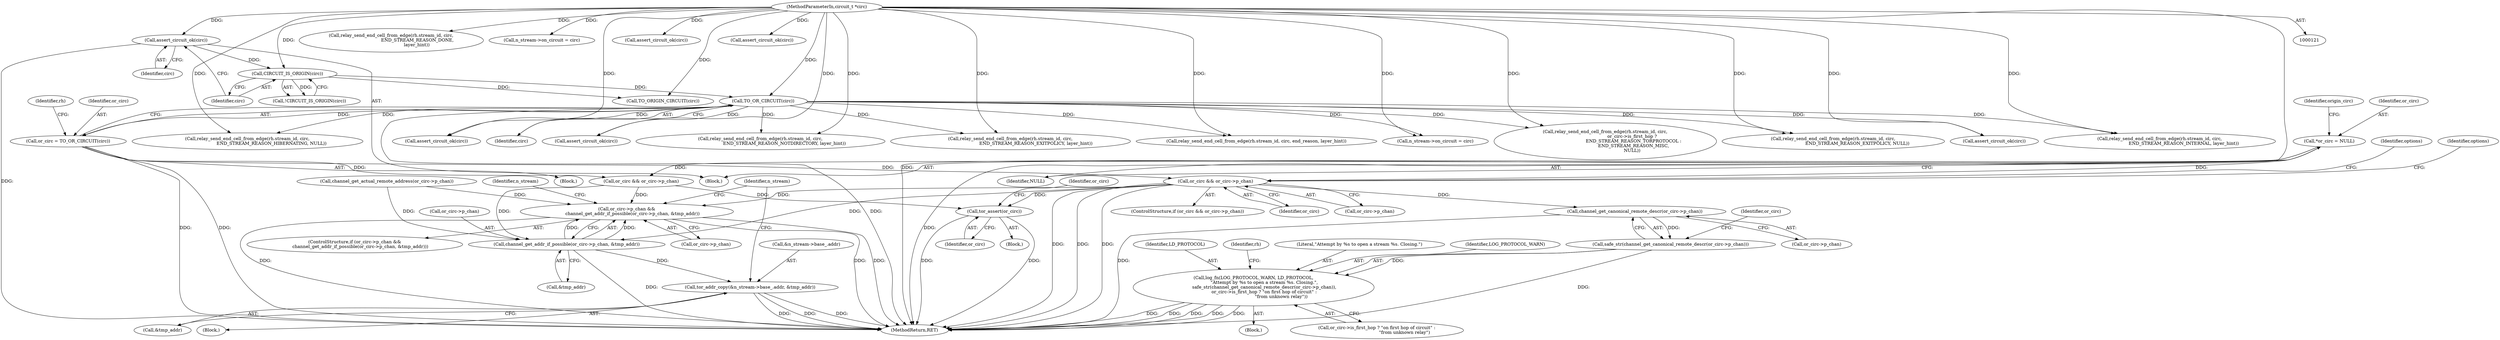 digraph "0_tor_79b59a2dfcb68897ee89d98587d09e55f07e68d7@pointer" {
"1000280" [label="(Call,or_circ && or_circ->p_chan)"];
"1000136" [label="(Call,*or_circ = NULL)"];
"1000164" [label="(Call,or_circ = TO_OR_CIRCUIT(circ))"];
"1000166" [label="(Call,TO_OR_CIRCUIT(circ))"];
"1000161" [label="(Call,CIRCUIT_IS_ORIGIN(circ))"];
"1000157" [label="(Call,assert_circuit_ok(circ))"];
"1000123" [label="(MethodParameterIn,circuit_t *circ)"];
"1000312" [label="(Call,channel_get_canonical_remote_descr(or_circ->p_chan))"];
"1000311" [label="(Call,safe_str(channel_get_canonical_remote_descr(or_circ->p_chan)))"];
"1000307" [label="(Call,log_fn(LOG_PROTOCOL_WARN, LD_PROTOCOL,\n               \"Attempt by %s to open a stream %s. Closing.\",\n               safe_str(channel_get_canonical_remote_descr(or_circ->p_chan)),\n               or_circ->is_first_hop ? \"on first hop of circuit\" :\n                                       \"from unknown relay\"))"];
"1000660" [label="(Call,tor_assert(or_circ))"];
"1000663" [label="(Call,or_circ->p_chan &&\n        channel_get_addr_if_possible(or_circ->p_chan, &tmp_addr))"];
"1000667" [label="(Call,channel_get_addr_if_possible(or_circ->p_chan, &tmp_addr))"];
"1000674" [label="(Call,tor_addr_copy(&n_stream->base_.addr, &tmp_addr))"];
"1000674" [label="(Call,tor_addr_copy(&n_stream->base_.addr, &tmp_addr))"];
"1000665" [label="(Identifier,or_circ)"];
"1000547" [label="(Call,relay_send_end_cell_from_edge(rh.stream_id, circ,\n                                     END_STREAM_REASON_DONE,\n                                    layer_hint))"];
"1000590" [label="(Call,n_stream->on_circuit = circ)"];
"1000635" [label="(Call,relay_send_end_cell_from_edge(rh.stream_id, circ,\n                                  END_STREAM_REASON_HIBERNATING, NULL))"];
"1000600" [label="(Call,assert_circuit_ok(circ))"];
"1000694" [label="(Call,assert_circuit_ok(circ))"];
"1000660" [label="(Call,tor_assert(or_circ))"];
"1000667" [label="(Call,channel_get_addr_if_possible(or_circ->p_chan, &tmp_addr))"];
"1000569" [label="(Call,assert_circuit_ok(circ))"];
"1000307" [label="(Call,log_fn(LOG_PROTOCOL_WARN, LD_PROTOCOL,\n               \"Attempt by %s to open a stream %s. Closing.\",\n               safe_str(channel_get_canonical_remote_descr(or_circ->p_chan)),\n               or_circ->is_first_hop ? \"on first hop of circuit\" :\n                                       \"from unknown relay\"))"];
"1000309" [label="(Identifier,LD_PROTOCOL)"];
"1000324" [label="(Identifier,rh)"];
"1000668" [label="(Call,or_circ->p_chan)"];
"1000526" [label="(Call,assert_circuit_ok(circ))"];
"1000357" [label="(Call,relay_send_end_cell_from_edge(rh.stream_id, circ,\n                                  END_STREAM_REASON_NOTDIRECTORY, layer_hint))"];
"1000681" [label="(Call,&tmp_addr)"];
"1000163" [label="(Block,)"];
"1000311" [label="(Call,safe_str(channel_get_canonical_remote_descr(or_circ->p_chan)))"];
"1000678" [label="(Identifier,n_stream)"];
"1000124" [label="(Block,)"];
"1000673" [label="(Block,)"];
"1000367" [label="(Call,or_circ && or_circ->p_chan)"];
"1000426" [label="(Call,relay_send_end_cell_from_edge(rh.stream_id, circ,\n                                    END_STREAM_REASON_EXITPOLICY, layer_hint))"];
"1000164" [label="(Call,or_circ = TO_OR_CIRCUIT(circ))"];
"1000718" [label="(MethodReturn,RET)"];
"1000254" [label="(Call,relay_send_end_cell_from_edge(rh.stream_id, circ, end_reason, layer_hint))"];
"1000661" [label="(Identifier,or_circ)"];
"1000647" [label="(Call,n_stream->on_circuit = circ)"];
"1000167" [label="(Identifier,circ)"];
"1000280" [label="(Call,or_circ && or_circ->p_chan)"];
"1000316" [label="(Call,or_circ->is_first_hop ? \"on first hop of circuit\" :\n                                       \"from unknown relay\")"];
"1000662" [label="(ControlStructure,if (or_circ->p_chan &&\n        channel_get_addr_if_possible(or_circ->p_chan, &tmp_addr)))"];
"1000136" [label="(Call,*or_circ = NULL)"];
"1000312" [label="(Call,channel_get_canonical_remote_descr(or_circ->p_chan))"];
"1000409" [label="(Identifier,options)"];
"1000123" [label="(MethodParameterIn,circuit_t *circ)"];
"1000663" [label="(Call,or_circ->p_chan &&\n        channel_get_addr_if_possible(or_circ->p_chan, &tmp_addr))"];
"1000279" [label="(ControlStructure,if (or_circ && or_circ->p_chan))"];
"1000322" [label="(Call,relay_send_end_cell_from_edge(rh.stream_id, circ,\n                                      or_circ->is_first_hop ?\n                                        END_STREAM_REASON_TORPROTOCOL :\n                                        END_STREAM_REASON_MISC,\n                                      NULL))"];
"1000658" [label="(Block,)"];
"1000137" [label="(Identifier,or_circ)"];
"1000160" [label="(Call,!CIRCUIT_IS_ORIGIN(circ))"];
"1000217" [label="(Call,relay_send_end_cell_from_edge(rh.stream_id, circ,\n                                  END_STREAM_REASON_EXITPOLICY, NULL))"];
"1000189" [label="(Identifier,rh)"];
"1000713" [label="(Call,assert_circuit_ok(circ))"];
"1000313" [label="(Call,or_circ->p_chan)"];
"1000161" [label="(Call,CIRCUIT_IS_ORIGIN(circ))"];
"1000158" [label="(Identifier,circ)"];
"1000375" [label="(Call,channel_get_actual_remote_address(or_circ->p_chan))"];
"1000290" [label="(Identifier,options)"];
"1000310" [label="(Literal,\"Attempt by %s to open a stream %s. Closing.\")"];
"1000141" [label="(Identifier,origin_circ)"];
"1000162" [label="(Identifier,circ)"];
"1000306" [label="(Block,)"];
"1000166" [label="(Call,TO_OR_CIRCUIT(circ))"];
"1000397" [label="(Call,relay_send_end_cell_from_edge(rh.stream_id, circ,\n                                  END_STREAM_REASON_INTERNAL, layer_hint))"];
"1000138" [label="(Identifier,NULL)"];
"1000308" [label="(Identifier,LOG_PROTOCOL_WARN)"];
"1000178" [label="(Call,TO_ORIGIN_CIRCUIT(circ))"];
"1000281" [label="(Identifier,or_circ)"];
"1000165" [label="(Identifier,or_circ)"];
"1000318" [label="(Identifier,or_circ)"];
"1000671" [label="(Call,&tmp_addr)"];
"1000675" [label="(Call,&n_stream->base_.addr)"];
"1000685" [label="(Identifier,n_stream)"];
"1000157" [label="(Call,assert_circuit_ok(circ))"];
"1000282" [label="(Call,or_circ->p_chan)"];
"1000664" [label="(Call,or_circ->p_chan)"];
"1000280" -> "1000279"  [label="AST: "];
"1000280" -> "1000281"  [label="CFG: "];
"1000280" -> "1000282"  [label="CFG: "];
"1000281" -> "1000280"  [label="AST: "];
"1000282" -> "1000280"  [label="AST: "];
"1000290" -> "1000280"  [label="CFG: "];
"1000409" -> "1000280"  [label="CFG: "];
"1000280" -> "1000718"  [label="DDG: "];
"1000280" -> "1000718"  [label="DDG: "];
"1000280" -> "1000718"  [label="DDG: "];
"1000136" -> "1000280"  [label="DDG: "];
"1000164" -> "1000280"  [label="DDG: "];
"1000280" -> "1000312"  [label="DDG: "];
"1000280" -> "1000660"  [label="DDG: "];
"1000280" -> "1000663"  [label="DDG: "];
"1000280" -> "1000667"  [label="DDG: "];
"1000136" -> "1000124"  [label="AST: "];
"1000136" -> "1000138"  [label="CFG: "];
"1000137" -> "1000136"  [label="AST: "];
"1000138" -> "1000136"  [label="AST: "];
"1000141" -> "1000136"  [label="CFG: "];
"1000136" -> "1000718"  [label="DDG: "];
"1000136" -> "1000367"  [label="DDG: "];
"1000164" -> "1000163"  [label="AST: "];
"1000164" -> "1000166"  [label="CFG: "];
"1000165" -> "1000164"  [label="AST: "];
"1000166" -> "1000164"  [label="AST: "];
"1000189" -> "1000164"  [label="CFG: "];
"1000164" -> "1000718"  [label="DDG: "];
"1000164" -> "1000718"  [label="DDG: "];
"1000166" -> "1000164"  [label="DDG: "];
"1000164" -> "1000367"  [label="DDG: "];
"1000166" -> "1000167"  [label="CFG: "];
"1000167" -> "1000166"  [label="AST: "];
"1000166" -> "1000718"  [label="DDG: "];
"1000161" -> "1000166"  [label="DDG: "];
"1000123" -> "1000166"  [label="DDG: "];
"1000166" -> "1000217"  [label="DDG: "];
"1000166" -> "1000254"  [label="DDG: "];
"1000166" -> "1000322"  [label="DDG: "];
"1000166" -> "1000357"  [label="DDG: "];
"1000166" -> "1000397"  [label="DDG: "];
"1000166" -> "1000426"  [label="DDG: "];
"1000166" -> "1000526"  [label="DDG: "];
"1000166" -> "1000635"  [label="DDG: "];
"1000166" -> "1000647"  [label="DDG: "];
"1000166" -> "1000694"  [label="DDG: "];
"1000166" -> "1000713"  [label="DDG: "];
"1000161" -> "1000160"  [label="AST: "];
"1000161" -> "1000162"  [label="CFG: "];
"1000162" -> "1000161"  [label="AST: "];
"1000160" -> "1000161"  [label="CFG: "];
"1000161" -> "1000160"  [label="DDG: "];
"1000157" -> "1000161"  [label="DDG: "];
"1000123" -> "1000161"  [label="DDG: "];
"1000161" -> "1000178"  [label="DDG: "];
"1000157" -> "1000124"  [label="AST: "];
"1000157" -> "1000158"  [label="CFG: "];
"1000158" -> "1000157"  [label="AST: "];
"1000162" -> "1000157"  [label="CFG: "];
"1000157" -> "1000718"  [label="DDG: "];
"1000123" -> "1000157"  [label="DDG: "];
"1000123" -> "1000121"  [label="AST: "];
"1000123" -> "1000718"  [label="DDG: "];
"1000123" -> "1000178"  [label="DDG: "];
"1000123" -> "1000217"  [label="DDG: "];
"1000123" -> "1000254"  [label="DDG: "];
"1000123" -> "1000322"  [label="DDG: "];
"1000123" -> "1000357"  [label="DDG: "];
"1000123" -> "1000397"  [label="DDG: "];
"1000123" -> "1000426"  [label="DDG: "];
"1000123" -> "1000526"  [label="DDG: "];
"1000123" -> "1000547"  [label="DDG: "];
"1000123" -> "1000569"  [label="DDG: "];
"1000123" -> "1000590"  [label="DDG: "];
"1000123" -> "1000600"  [label="DDG: "];
"1000123" -> "1000635"  [label="DDG: "];
"1000123" -> "1000647"  [label="DDG: "];
"1000123" -> "1000694"  [label="DDG: "];
"1000123" -> "1000713"  [label="DDG: "];
"1000312" -> "1000311"  [label="AST: "];
"1000312" -> "1000313"  [label="CFG: "];
"1000313" -> "1000312"  [label="AST: "];
"1000311" -> "1000312"  [label="CFG: "];
"1000312" -> "1000718"  [label="DDG: "];
"1000312" -> "1000311"  [label="DDG: "];
"1000311" -> "1000307"  [label="AST: "];
"1000318" -> "1000311"  [label="CFG: "];
"1000311" -> "1000718"  [label="DDG: "];
"1000311" -> "1000307"  [label="DDG: "];
"1000307" -> "1000306"  [label="AST: "];
"1000307" -> "1000316"  [label="CFG: "];
"1000308" -> "1000307"  [label="AST: "];
"1000309" -> "1000307"  [label="AST: "];
"1000310" -> "1000307"  [label="AST: "];
"1000316" -> "1000307"  [label="AST: "];
"1000324" -> "1000307"  [label="CFG: "];
"1000307" -> "1000718"  [label="DDG: "];
"1000307" -> "1000718"  [label="DDG: "];
"1000307" -> "1000718"  [label="DDG: "];
"1000307" -> "1000718"  [label="DDG: "];
"1000307" -> "1000718"  [label="DDG: "];
"1000660" -> "1000658"  [label="AST: "];
"1000660" -> "1000661"  [label="CFG: "];
"1000661" -> "1000660"  [label="AST: "];
"1000665" -> "1000660"  [label="CFG: "];
"1000660" -> "1000718"  [label="DDG: "];
"1000660" -> "1000718"  [label="DDG: "];
"1000367" -> "1000660"  [label="DDG: "];
"1000663" -> "1000662"  [label="AST: "];
"1000663" -> "1000664"  [label="CFG: "];
"1000663" -> "1000667"  [label="CFG: "];
"1000664" -> "1000663"  [label="AST: "];
"1000667" -> "1000663"  [label="AST: "];
"1000678" -> "1000663"  [label="CFG: "];
"1000685" -> "1000663"  [label="CFG: "];
"1000663" -> "1000718"  [label="DDG: "];
"1000663" -> "1000718"  [label="DDG: "];
"1000663" -> "1000718"  [label="DDG: "];
"1000367" -> "1000663"  [label="DDG: "];
"1000375" -> "1000663"  [label="DDG: "];
"1000667" -> "1000663"  [label="DDG: "];
"1000667" -> "1000663"  [label="DDG: "];
"1000667" -> "1000671"  [label="CFG: "];
"1000668" -> "1000667"  [label="AST: "];
"1000671" -> "1000667"  [label="AST: "];
"1000667" -> "1000718"  [label="DDG: "];
"1000367" -> "1000667"  [label="DDG: "];
"1000375" -> "1000667"  [label="DDG: "];
"1000667" -> "1000674"  [label="DDG: "];
"1000674" -> "1000673"  [label="AST: "];
"1000674" -> "1000681"  [label="CFG: "];
"1000675" -> "1000674"  [label="AST: "];
"1000681" -> "1000674"  [label="AST: "];
"1000685" -> "1000674"  [label="CFG: "];
"1000674" -> "1000718"  [label="DDG: "];
"1000674" -> "1000718"  [label="DDG: "];
"1000674" -> "1000718"  [label="DDG: "];
}
